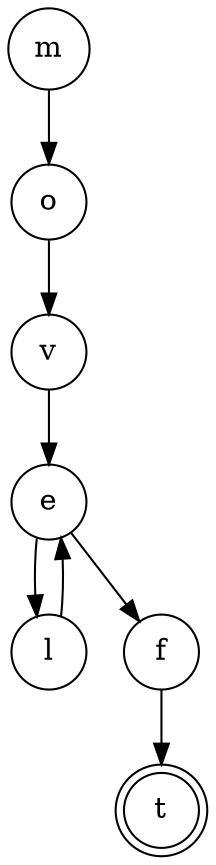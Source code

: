 digraph {   
    node [shape = doublecircle, color = black] t ;
    node [shape = circle];
    node [color= black];
    m -> o -> v -> e -> l -> e -> f -> t;	
}
